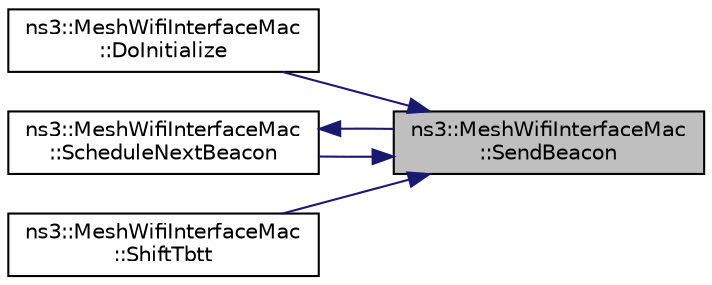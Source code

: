 digraph "ns3::MeshWifiInterfaceMac::SendBeacon"
{
 // LATEX_PDF_SIZE
  edge [fontname="Helvetica",fontsize="10",labelfontname="Helvetica",labelfontsize="10"];
  node [fontname="Helvetica",fontsize="10",shape=record];
  rankdir="RL";
  Node1 [label="ns3::MeshWifiInterfaceMac\l::SendBeacon",height=0.2,width=0.4,color="black", fillcolor="grey75", style="filled", fontcolor="black",tooltip="Send beacon."];
  Node1 -> Node2 [dir="back",color="midnightblue",fontsize="10",style="solid",fontname="Helvetica"];
  Node2 [label="ns3::MeshWifiInterfaceMac\l::DoInitialize",height=0.2,width=0.4,color="black", fillcolor="white", style="filled",URL="$classns3_1_1_mesh_wifi_interface_mac.html#afce4d5c3fc9f6abeb87066e62367aacf",tooltip="PluginList typedef."];
  Node1 -> Node3 [dir="back",color="midnightblue",fontsize="10",style="solid",fontname="Helvetica"];
  Node3 [label="ns3::MeshWifiInterfaceMac\l::ScheduleNextBeacon",height=0.2,width=0.4,color="black", fillcolor="white", style="filled",URL="$classns3_1_1_mesh_wifi_interface_mac.html#a6de0d9fe72ccce3b29e4870a6abccc11",tooltip="Schedule next beacon."];
  Node3 -> Node1 [dir="back",color="midnightblue",fontsize="10",style="solid",fontname="Helvetica"];
  Node1 -> Node4 [dir="back",color="midnightblue",fontsize="10",style="solid",fontname="Helvetica"];
  Node4 [label="ns3::MeshWifiInterfaceMac\l::ShiftTbtt",height=0.2,width=0.4,color="black", fillcolor="white", style="filled",URL="$classns3_1_1_mesh_wifi_interface_mac.html#a3390bb70ec47d738f6ffb37c476bbcfc",tooltip="Shift TBTT."];
}
